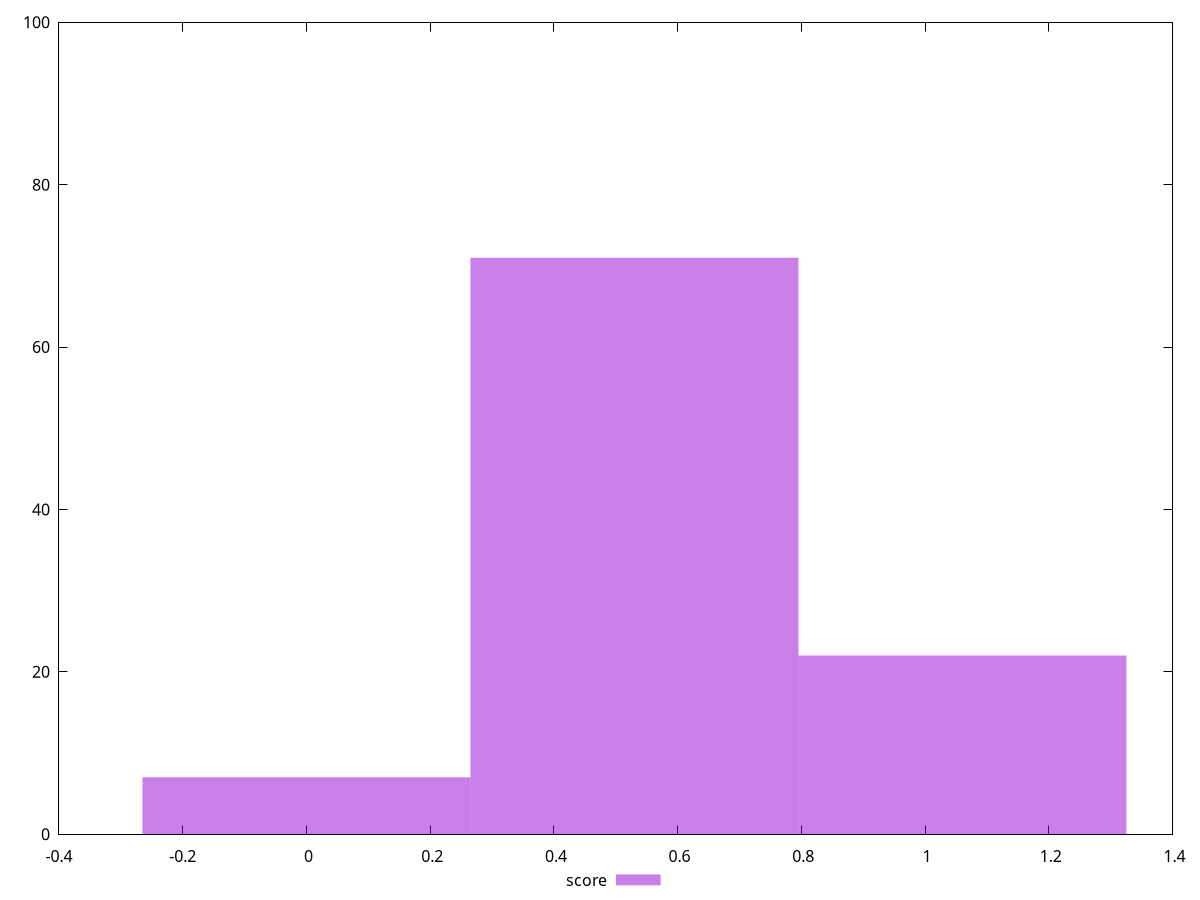 reset
set terminal svg size 640, 490 enhanced background rgb 'white'
set output "reprap/cumulative-layout-shift/samples/pages+cached+noexternal+nosvg/score/histogram.svg"

$score <<EOF
1.060476196805942 22
0.530238098402971 71
0 7
EOF

set key outside below
set boxwidth 0.530238098402971
set yrange [0:100]
set style fill transparent solid 0.5 noborder

plot \
  $score title "score" with boxes, \


reset